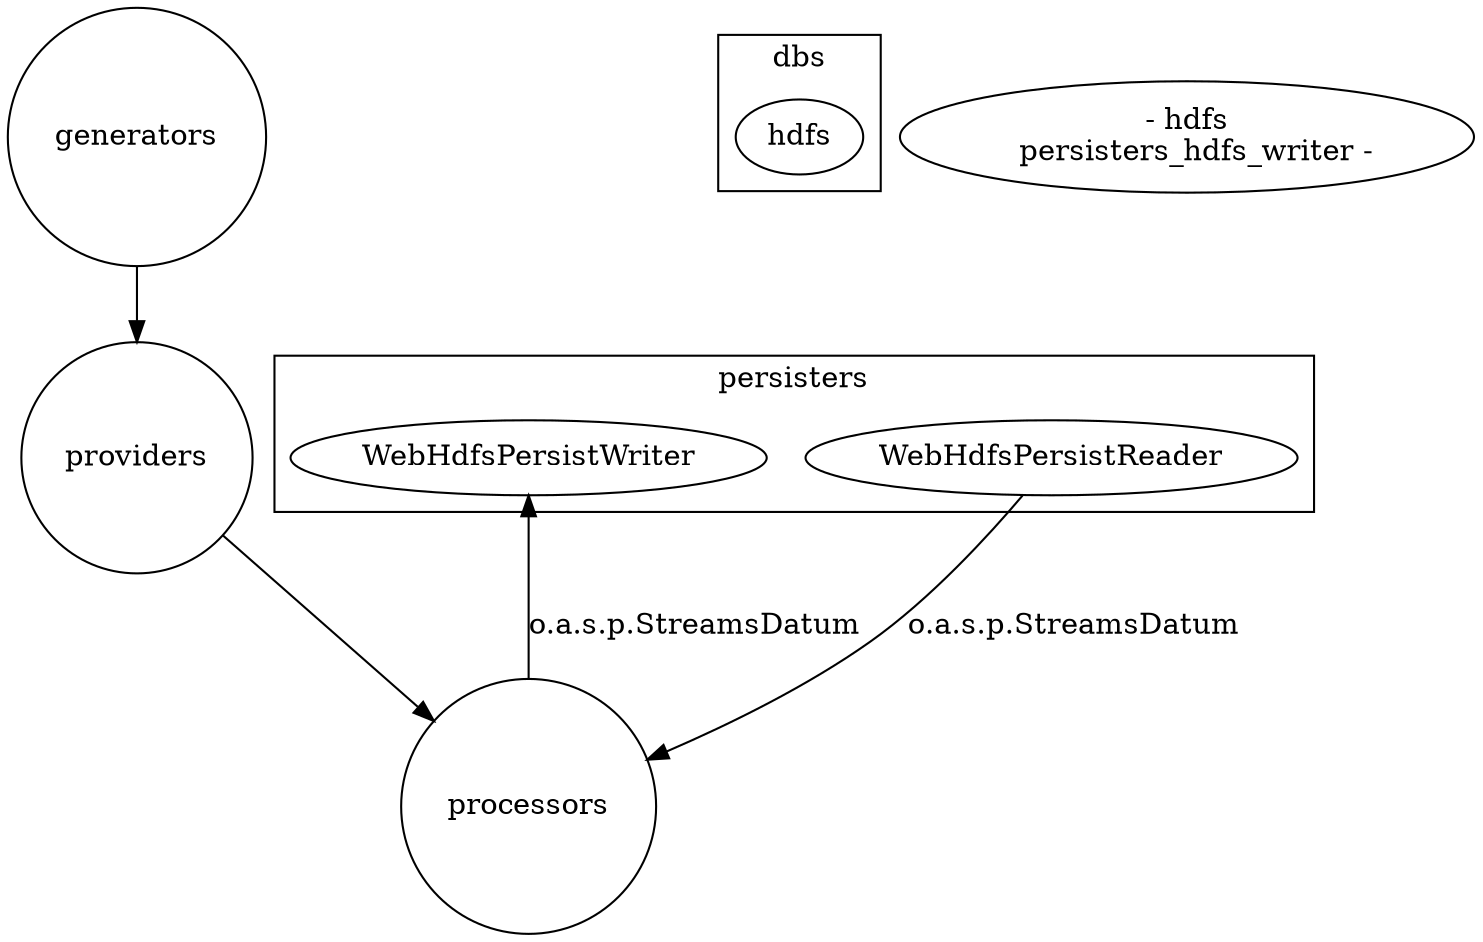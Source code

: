 digraph g {

  graph [compound = true];

  //presentation
  splines = true;
  overlap = false;
  rankdir = TB;

  generators [label="generators", shape="circle"];
  providers [label="providers", shape="circle"];
  processors [label="processors", shape="circle"];

  subgraph cluster_persisters {
    label="persisters";
    persisters_hdfs_reader [label="WebHdfsPersistReader"]
    persisters_hdfs_writer [label="WebHdfsPersistWriter"]
  }

  subgraph cluster_dbs {
    label="dbs";
    hdfs [label="hdfs"]
  }

  generators -> providers
  providers -> processors
  processors -> persisters_hdfs_writer [label="o.a.s.p.StreamsDatum"]
  persisters_hdfs_reader -> processors [label="o.a.s.p.StreamsDatum"]
  persisters_hdfs_reader <- hdfs
  persisters_hdfs_writer -> hdfs

}
